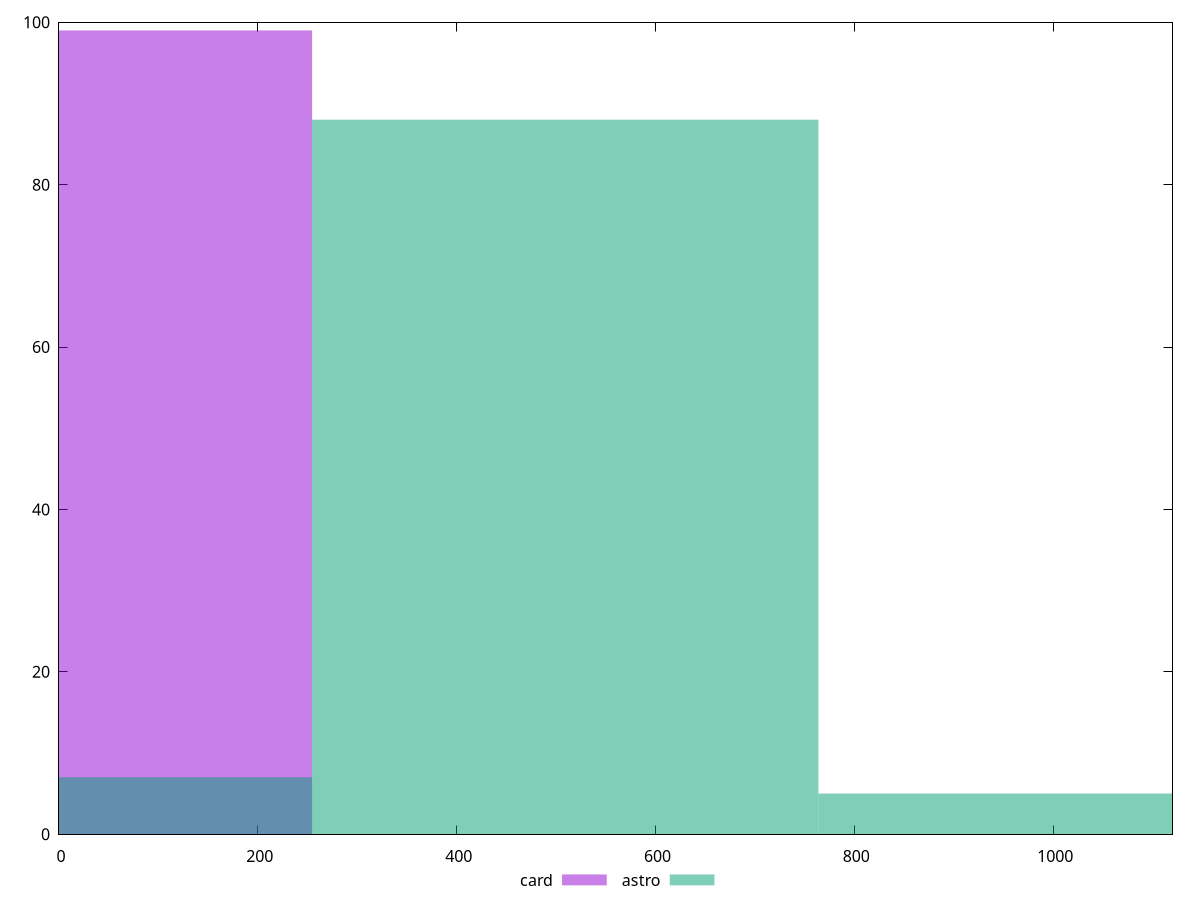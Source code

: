 reset

$card <<EOF
0 99
EOF

$astro <<EOF
509.22091659197434 88
0 7
1018.4418331839487 5
EOF

set key outside below
set boxwidth 509.22091659197434
set xrange [0:1120]
set yrange [0:100]
set trange [0:100]
set style fill transparent solid 0.5 noborder
set terminal svg size 640, 500 enhanced background rgb 'white'
set output "reports/report_00027_2021-02-24T12-40-31.850Z/unused-css-rules/comparison/histogram/2_vs_3.svg"

plot $card title "card" with boxes, \
     $astro title "astro" with boxes

reset
